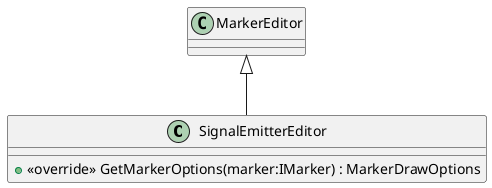 @startuml
class SignalEmitterEditor {
    + <<override>> GetMarkerOptions(marker:IMarker) : MarkerDrawOptions
}
MarkerEditor <|-- SignalEmitterEditor
@enduml
